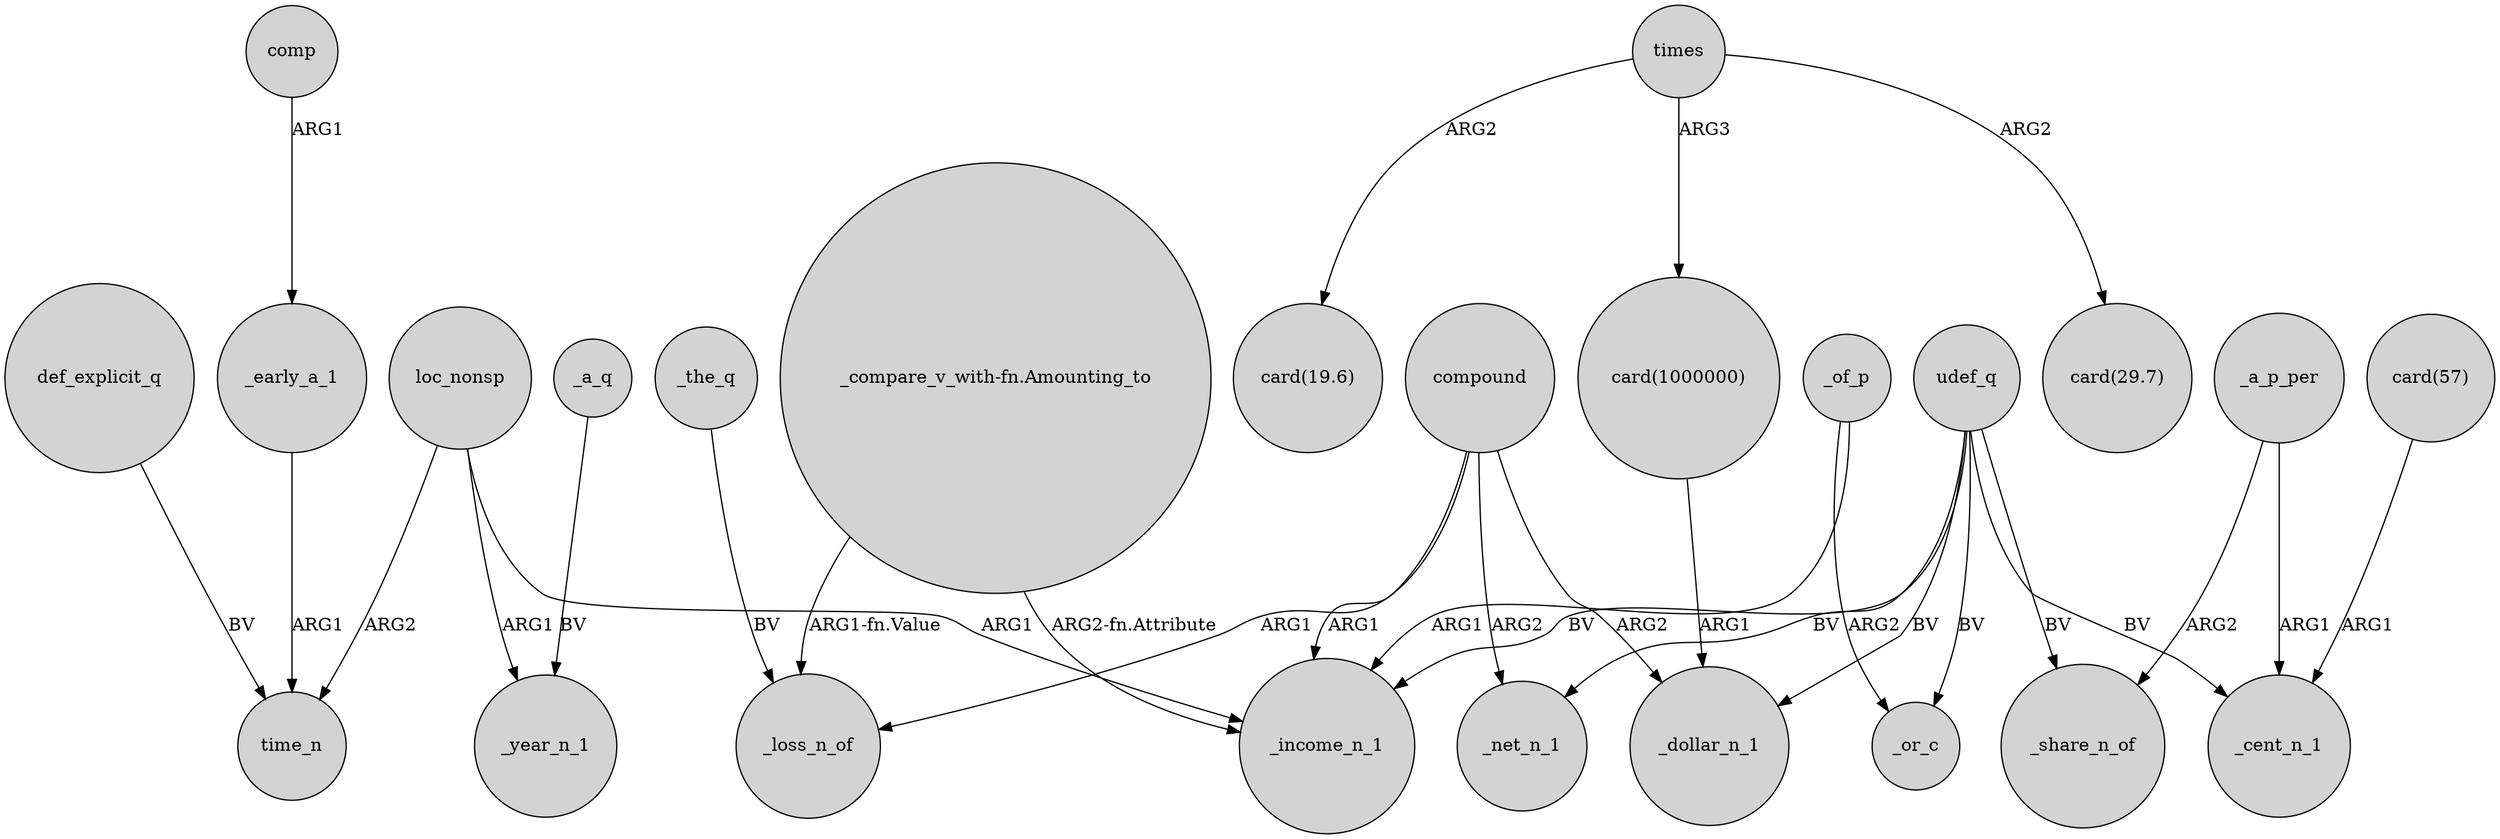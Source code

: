 digraph {
	node [shape=circle style=filled]
	_early_a_1 -> time_n [label=ARG1]
	"card(57)" -> _cent_n_1 [label=ARG1]
	compound -> _net_n_1 [label=ARG2]
	_a_p_per -> _cent_n_1 [label=ARG1]
	udef_q -> _income_n_1 [label=BV]
	loc_nonsp -> _year_n_1 [label=ARG1]
	_the_q -> _loss_n_of [label=BV]
	times -> "card(1000000)" [label=ARG3]
	_of_p -> _income_n_1 [label=ARG1]
	comp -> _early_a_1 [label=ARG1]
	compound -> _dollar_n_1 [label=ARG2]
	_a_q -> _year_n_1 [label=BV]
	"_compare_v_with-fn.Amounting_to" -> _loss_n_of [label="ARG1-fn.Value"]
	udef_q -> _cent_n_1 [label=BV]
	udef_q -> _or_c [label=BV]
	compound -> _loss_n_of [label=ARG1]
	compound -> _income_n_1 [label=ARG1]
	_a_p_per -> _share_n_of [label=ARG2]
	udef_q -> _share_n_of [label=BV]
	udef_q -> _net_n_1 [label=BV]
	udef_q -> _dollar_n_1 [label=BV]
	"card(1000000)" -> _dollar_n_1 [label=ARG1]
	loc_nonsp -> _income_n_1 [label=ARG1]
	times -> "card(29.7)" [label=ARG2]
	def_explicit_q -> time_n [label=BV]
	_of_p -> _or_c [label=ARG2]
	loc_nonsp -> time_n [label=ARG2]
	"_compare_v_with-fn.Amounting_to" -> _income_n_1 [label="ARG2-fn.Attribute"]
	times -> "card(19.6)" [label=ARG2]
}
